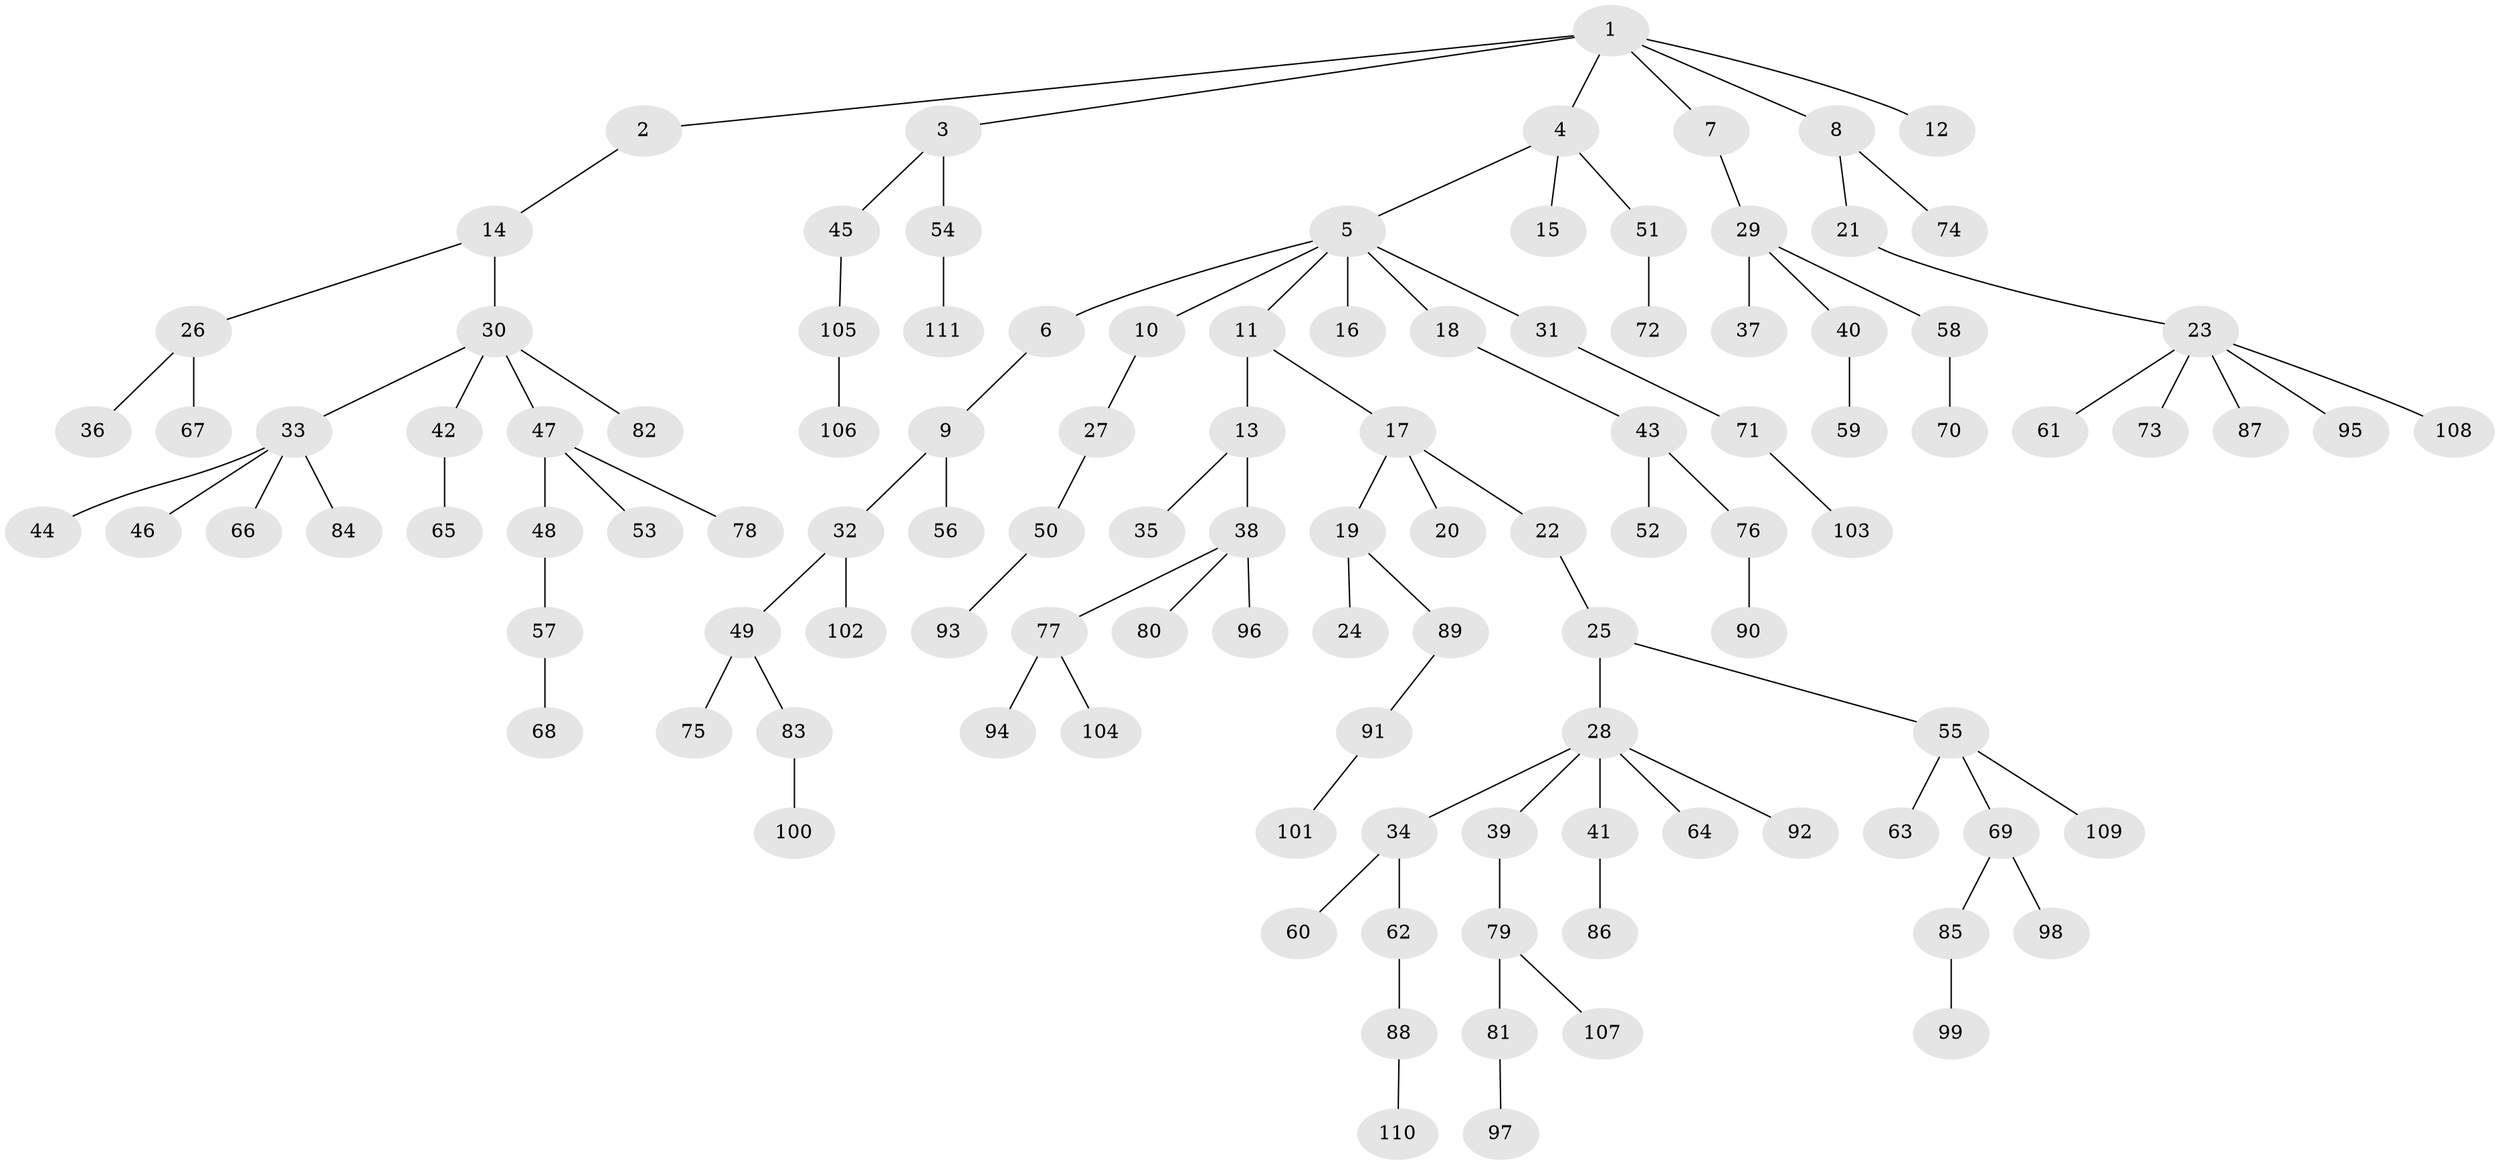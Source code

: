 // coarse degree distribution, {8: 0.06060606060606061, 2: 0.18181818181818182, 7: 0.030303030303030304, 6: 0.030303030303030304, 1: 0.696969696969697}
// Generated by graph-tools (version 1.1) at 2025/19/03/04/25 18:19:14]
// undirected, 111 vertices, 110 edges
graph export_dot {
graph [start="1"]
  node [color=gray90,style=filled];
  1;
  2;
  3;
  4;
  5;
  6;
  7;
  8;
  9;
  10;
  11;
  12;
  13;
  14;
  15;
  16;
  17;
  18;
  19;
  20;
  21;
  22;
  23;
  24;
  25;
  26;
  27;
  28;
  29;
  30;
  31;
  32;
  33;
  34;
  35;
  36;
  37;
  38;
  39;
  40;
  41;
  42;
  43;
  44;
  45;
  46;
  47;
  48;
  49;
  50;
  51;
  52;
  53;
  54;
  55;
  56;
  57;
  58;
  59;
  60;
  61;
  62;
  63;
  64;
  65;
  66;
  67;
  68;
  69;
  70;
  71;
  72;
  73;
  74;
  75;
  76;
  77;
  78;
  79;
  80;
  81;
  82;
  83;
  84;
  85;
  86;
  87;
  88;
  89;
  90;
  91;
  92;
  93;
  94;
  95;
  96;
  97;
  98;
  99;
  100;
  101;
  102;
  103;
  104;
  105;
  106;
  107;
  108;
  109;
  110;
  111;
  1 -- 2;
  1 -- 3;
  1 -- 4;
  1 -- 7;
  1 -- 8;
  1 -- 12;
  2 -- 14;
  3 -- 45;
  3 -- 54;
  4 -- 5;
  4 -- 15;
  4 -- 51;
  5 -- 6;
  5 -- 10;
  5 -- 11;
  5 -- 16;
  5 -- 18;
  5 -- 31;
  6 -- 9;
  7 -- 29;
  8 -- 21;
  8 -- 74;
  9 -- 32;
  9 -- 56;
  10 -- 27;
  11 -- 13;
  11 -- 17;
  13 -- 35;
  13 -- 38;
  14 -- 26;
  14 -- 30;
  17 -- 19;
  17 -- 20;
  17 -- 22;
  18 -- 43;
  19 -- 24;
  19 -- 89;
  21 -- 23;
  22 -- 25;
  23 -- 61;
  23 -- 73;
  23 -- 87;
  23 -- 95;
  23 -- 108;
  25 -- 28;
  25 -- 55;
  26 -- 36;
  26 -- 67;
  27 -- 50;
  28 -- 34;
  28 -- 39;
  28 -- 41;
  28 -- 64;
  28 -- 92;
  29 -- 37;
  29 -- 40;
  29 -- 58;
  30 -- 33;
  30 -- 42;
  30 -- 47;
  30 -- 82;
  31 -- 71;
  32 -- 49;
  32 -- 102;
  33 -- 44;
  33 -- 46;
  33 -- 66;
  33 -- 84;
  34 -- 60;
  34 -- 62;
  38 -- 77;
  38 -- 80;
  38 -- 96;
  39 -- 79;
  40 -- 59;
  41 -- 86;
  42 -- 65;
  43 -- 52;
  43 -- 76;
  45 -- 105;
  47 -- 48;
  47 -- 53;
  47 -- 78;
  48 -- 57;
  49 -- 75;
  49 -- 83;
  50 -- 93;
  51 -- 72;
  54 -- 111;
  55 -- 63;
  55 -- 69;
  55 -- 109;
  57 -- 68;
  58 -- 70;
  62 -- 88;
  69 -- 85;
  69 -- 98;
  71 -- 103;
  76 -- 90;
  77 -- 94;
  77 -- 104;
  79 -- 81;
  79 -- 107;
  81 -- 97;
  83 -- 100;
  85 -- 99;
  88 -- 110;
  89 -- 91;
  91 -- 101;
  105 -- 106;
}
